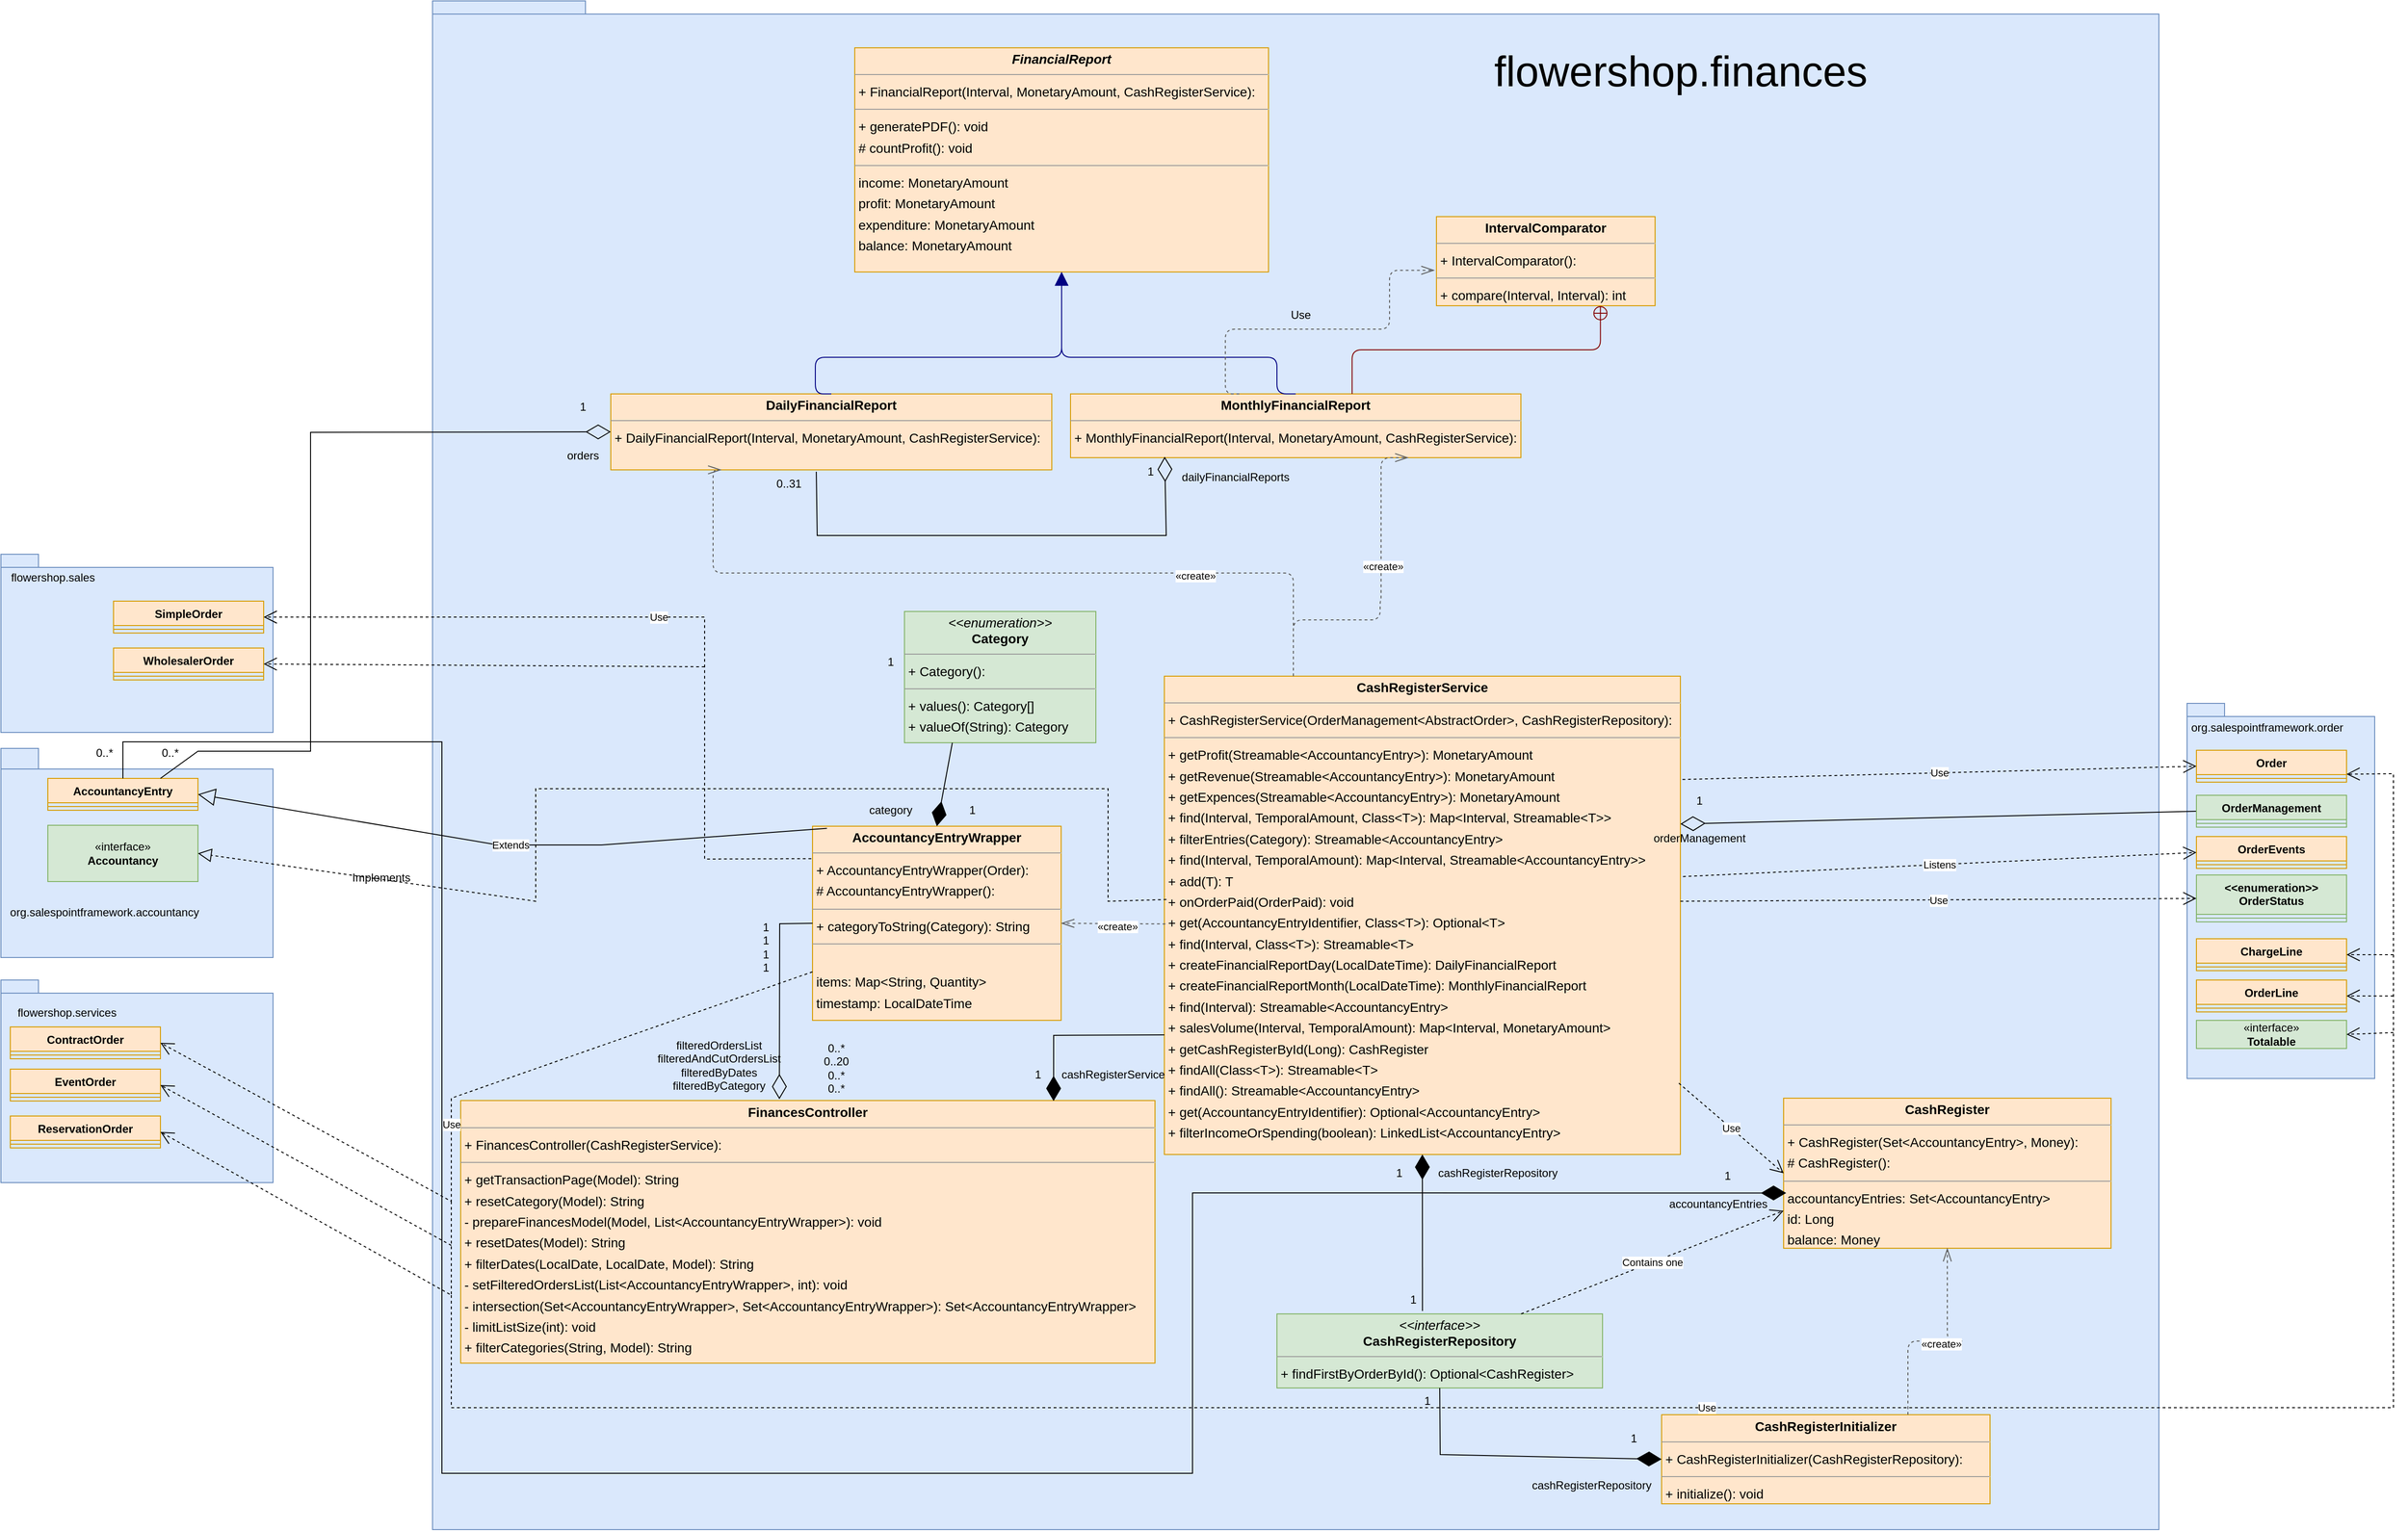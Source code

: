 <mxfile version="24.8.4">
  <diagram id="Z_2VgMhM42UTWrS6uwFz" name="Сторінка-1">
    <mxGraphModel dx="4200" dy="1891" grid="1" gridSize="10" guides="1" tooltips="1" connect="1" arrows="1" fold="1" page="0" pageScale="1" pageWidth="827" pageHeight="1169" background="none" math="0" shadow="0">
      <root>
        <mxCell id="0" />
        <mxCell id="1" parent="0" />
        <mxCell id="DeM_ozMbzpMKVBjR-W4c-128" value="package" style="shape=folder;fontStyle=1;spacingTop=10;tabWidth=40;tabHeight=14;tabPosition=left;html=1;whiteSpace=wrap;fillColor=#dae8fc;strokeColor=#6c8ebf;" vertex="1" parent="1">
          <mxGeometry x="-600" y="-320" width="1840" height="1630" as="geometry" />
        </mxCell>
        <mxCell id="node8" value="&lt;p style=&quot;margin:0px;margin-top:4px;text-align:center;&quot;&gt;&lt;b&gt;AccountancyEntryWrapper&lt;/b&gt;&lt;/p&gt;&lt;hr size=&quot;1&quot;&gt;&lt;p style=&quot;margin:0 0 0 4px;line-height:1.6;&quot;&gt;+ AccountancyEntryWrapper(Order): &lt;br&gt;# AccountancyEntryWrapper(): &lt;/p&gt;&lt;hr size=&quot;1&quot;&gt;&lt;p style=&quot;margin:0 0 0 4px;line-height:1.6;&quot;&gt;+ categoryToString(Category): String&lt;/p&gt;&lt;hr size=&quot;1&quot;&gt;&lt;p style=&quot;margin:0 0 0 4px;line-height:1.6;&quot;&gt;&lt;br&gt; items: Map&amp;lt;String, Quantity&amp;gt;&lt;br&gt; timestamp: LocalDateTime&lt;/p&gt;" style="verticalAlign=top;align=left;overflow=fill;fontSize=14;fontFamily=Helvetica;html=1;rounded=0;shadow=0;comic=0;labelBackgroundColor=none;strokeWidth=1;fillColor=#ffe6cc;strokeColor=#d79b00;" parent="1" vertex="1">
          <mxGeometry x="-195" y="560" width="265" height="207" as="geometry" />
        </mxCell>
        <mxCell id="node1" value="&lt;p style=&quot;margin:0px;margin-top:4px;text-align:center;&quot;&gt;&lt;b&gt;CashRegister&lt;/b&gt;&lt;/p&gt;&lt;hr size=&quot;1&quot;/&gt;&lt;p style=&quot;margin:0 0 0 4px;line-height:1.6;&quot;&gt;+ CashRegister(Set&amp;lt;AccountancyEntry&amp;gt;, Money): &lt;br/&gt;# CashRegister(): &lt;/p&gt;&lt;hr size=&quot;1&quot;/&gt;&lt;p style=&quot;margin:0 0 0 4px;line-height:1.6;&quot;&gt; accountancyEntries: Set&amp;lt;AccountancyEntry&amp;gt;&lt;br/&gt; id: Long&lt;br/&gt; balance: Money&lt;/p&gt;" style="verticalAlign=top;align=left;overflow=fill;fontSize=14;fontFamily=Helvetica;html=1;rounded=0;shadow=0;comic=0;labelBackgroundColor=none;strokeWidth=1;fillColor=#ffe6cc;strokeColor=#d79b00;" parent="1" vertex="1">
          <mxGeometry x="840" y="850" width="349" height="160" as="geometry" />
        </mxCell>
        <mxCell id="node4" value="&lt;p style=&quot;margin:0px;margin-top:4px;text-align:center;&quot;&gt;&lt;b&gt;CashRegisterInitializer&lt;/b&gt;&lt;/p&gt;&lt;hr size=&quot;1&quot;/&gt;&lt;p style=&quot;margin:0 0 0 4px;line-height:1.6;&quot;&gt;+ CashRegisterInitializer(CashRegisterRepository): &lt;/p&gt;&lt;hr size=&quot;1&quot;/&gt;&lt;p style=&quot;margin:0 0 0 4px;line-height:1.6;&quot;&gt;+ initialize(): void&lt;/p&gt;" style="verticalAlign=top;align=left;overflow=fill;fontSize=14;fontFamily=Helvetica;html=1;rounded=0;shadow=0;comic=0;labelBackgroundColor=none;strokeWidth=1;fillColor=#ffe6cc;strokeColor=#d79b00;" parent="1" vertex="1">
          <mxGeometry x="710" y="1187.5" width="350" height="95" as="geometry" />
        </mxCell>
        <mxCell id="node9" value="&lt;p style=&quot;margin:0px;margin-top:4px;text-align:center;&quot;&gt;&lt;i&gt;&amp;lt;&amp;lt;interface&amp;gt;&amp;gt;&lt;/i&gt;&lt;br/&gt;&lt;b&gt;CashRegisterRepository&lt;/b&gt;&lt;/p&gt;&lt;hr size=&quot;1&quot;/&gt;&lt;p style=&quot;margin:0 0 0 4px;line-height:1.6;&quot;&gt;+ findFirstByOrderById(): Optional&amp;lt;CashRegister&amp;gt;&lt;/p&gt;" style="verticalAlign=top;align=left;overflow=fill;fontSize=14;fontFamily=Helvetica;html=1;rounded=0;shadow=0;comic=0;labelBackgroundColor=none;strokeWidth=1;fillColor=#d5e8d4;strokeColor=#82b366;" parent="1" vertex="1">
          <mxGeometry x="300" y="1080" width="347" height="79" as="geometry" />
        </mxCell>
        <mxCell id="node7" value="&lt;p style=&quot;margin:0px;margin-top:4px;text-align:center;&quot;&gt;&lt;b&gt;CashRegisterService&lt;/b&gt;&lt;/p&gt;&lt;hr size=&quot;1&quot;&gt;&lt;p style=&quot;margin:0 0 0 4px;line-height:1.6;&quot;&gt;+ CashRegisterService(OrderManagement&amp;lt;AbstractOrder&amp;gt;, CashRegisterRepository): &lt;/p&gt;&lt;hr size=&quot;1&quot;&gt;&lt;p style=&quot;margin:0 0 0 4px;line-height:1.6;&quot;&gt;+ getProfit(Streamable&amp;lt;AccountancyEntry&amp;gt;): MonetaryAmount&lt;br&gt;+ getRevenue(Streamable&amp;lt;AccountancyEntry&amp;gt;): MonetaryAmount&lt;br&gt;+ getExpences(Streamable&amp;lt;AccountancyEntry&amp;gt;): MonetaryAmount&lt;br&gt;+ find(Interval, TemporalAmount, Class&amp;lt;T&amp;gt;): Map&amp;lt;Interval, Streamable&amp;lt;T&amp;gt;&amp;gt;&lt;br&gt;+ filterEntries(Category): Streamable&amp;lt;AccountancyEntry&amp;gt;&lt;br&gt;+ find(Interval, TemporalAmount): Map&amp;lt;Interval, Streamable&amp;lt;AccountancyEntry&amp;gt;&amp;gt;&lt;br&gt;+ add(T): T&lt;br&gt;+ onOrderPaid(OrderPaid): void&lt;br&gt;+ get(AccountancyEntryIdentifier, Class&amp;lt;T&amp;gt;): Optional&amp;lt;T&amp;gt;&lt;br&gt;+ find(Interval, Class&amp;lt;T&amp;gt;): Streamable&amp;lt;T&amp;gt;&lt;br&gt;+ createFinancialReportDay(LocalDateTime): DailyFinancialReport&lt;br&gt;+ createFinancialReportMonth(LocalDateTime): MonthlyFinancialReport&lt;br&gt;+ find(Interval): Streamable&amp;lt;AccountancyEntry&amp;gt;&lt;br&gt;+ salesVolume(Interval, TemporalAmount): Map&amp;lt;Interval, MonetaryAmount&amp;gt;&lt;br&gt;+ getCashRegisterById(Long): CashRegister&lt;br&gt;+ findAll(Class&amp;lt;T&amp;gt;): Streamable&amp;lt;T&amp;gt;&lt;br&gt;+ findAll(): Streamable&amp;lt;AccountancyEntry&amp;gt;&lt;br&gt;+ get(AccountancyEntryIdentifier): Optional&amp;lt;AccountancyEntry&amp;gt;&lt;br&gt;+ filterIncomeOrSpending(boolean): LinkedList&amp;lt;AccountancyEntry&amp;gt;&lt;/p&gt;&lt;p style=&quot;margin:0 0 0 4px;line-height:1.6;&quot;&gt;&lt;br&gt;&lt;/p&gt;" style="verticalAlign=top;align=left;overflow=fill;fontSize=14;fontFamily=Helvetica;html=1;rounded=0;shadow=0;comic=0;labelBackgroundColor=none;strokeWidth=1;fillColor=#ffe6cc;strokeColor=#d79b00;" parent="1" vertex="1">
          <mxGeometry x="180" y="400" width="550" height="510" as="geometry" />
        </mxCell>
        <mxCell id="node3" value="&lt;p style=&quot;margin:0px;margin-top:4px;text-align:center;&quot;&gt;&lt;i&gt;&amp;lt;&amp;lt;enumeration&amp;gt;&amp;gt;&lt;/i&gt;&lt;br/&gt;&lt;b&gt;Category&lt;/b&gt;&lt;/p&gt;&lt;hr size=&quot;1&quot;/&gt;&lt;p style=&quot;margin:0 0 0 4px;line-height:1.6;&quot;&gt;+ Category(): &lt;/p&gt;&lt;hr size=&quot;1&quot;/&gt;&lt;p style=&quot;margin:0 0 0 4px;line-height:1.6;&quot;&gt;+ values(): Category[]&lt;br/&gt;+ valueOf(String): Category&lt;/p&gt;" style="verticalAlign=top;align=left;overflow=fill;fontSize=14;fontFamily=Helvetica;html=1;rounded=0;shadow=0;comic=0;labelBackgroundColor=none;strokeWidth=1;fillColor=#d5e8d4;strokeColor=#82b366;" parent="1" vertex="1">
          <mxGeometry x="-97" y="331" width="204" height="140" as="geometry" />
        </mxCell>
        <mxCell id="node6" value="&lt;p style=&quot;margin:0px;margin-top:4px;text-align:center;&quot;&gt;&lt;b&gt;DailyFinancialReport&lt;/b&gt;&lt;/p&gt;&lt;hr size=&quot;1&quot;&gt;&lt;p style=&quot;margin:0 0 0 4px;line-height:1.6;&quot;&gt;+ DailyFinancialReport(Interval, MonetaryAmount, CashRegisterService): &lt;/p&gt;&lt;p style=&quot;margin:0 0 0 4px;line-height:1.6;&quot;&gt;&lt;br&gt;&lt;/p&gt;" style="verticalAlign=top;align=left;overflow=fill;fontSize=14;fontFamily=Helvetica;html=1;rounded=0;shadow=0;comic=0;labelBackgroundColor=none;strokeWidth=1;fillColor=#ffe6cc;strokeColor=#d79b00;" parent="1" vertex="1">
          <mxGeometry x="-410" y="99" width="470" height="81" as="geometry" />
        </mxCell>
        <mxCell id="node2" value="&lt;p style=&quot;margin:0px;margin-top:4px;text-align:center;&quot;&gt;&lt;b&gt;FinancesController&lt;/b&gt;&lt;/p&gt;&lt;hr size=&quot;1&quot;/&gt;&lt;p style=&quot;margin:0 0 0 4px;line-height:1.6;&quot;&gt;+ FinancesController(CashRegisterService): &lt;/p&gt;&lt;hr size=&quot;1&quot;/&gt;&lt;p style=&quot;margin:0 0 0 4px;line-height:1.6;&quot;&gt;+ getTransactionPage(Model): String&lt;br/&gt;+ resetCategory(Model): String&lt;br/&gt;- prepareFinancesModel(Model, List&amp;lt;AccountancyEntryWrapper&amp;gt;): void&lt;br/&gt;+ resetDates(Model): String&lt;br/&gt;+ filterDates(LocalDate, LocalDate, Model): String&lt;br/&gt;- setFilteredOrdersList(List&amp;lt;AccountancyEntryWrapper&amp;gt;, int): void&lt;br/&gt;- intersection(Set&amp;lt;AccountancyEntryWrapper&amp;gt;, Set&amp;lt;AccountancyEntryWrapper&amp;gt;): Set&amp;lt;AccountancyEntryWrapper&amp;gt;&lt;br/&gt;- limitListSize(int): void&lt;br/&gt;+ filterCategories(String, Model): String&lt;/p&gt;" style="verticalAlign=top;align=left;overflow=fill;fontSize=14;fontFamily=Helvetica;html=1;rounded=0;shadow=0;comic=0;labelBackgroundColor=none;strokeWidth=1;fillColor=#ffe6cc;strokeColor=#d79b00;" parent="1" vertex="1">
          <mxGeometry x="-570" y="852.5" width="740" height="280" as="geometry" />
        </mxCell>
        <mxCell id="node5" value="&lt;p style=&quot;margin:0px;margin-top:4px;text-align:center;&quot;&gt;&lt;b&gt;&lt;i&gt;FinancialReport&lt;/i&gt;&lt;/b&gt;&lt;/p&gt;&lt;hr size=&quot;1&quot;&gt;&lt;p style=&quot;margin:0 0 0 4px;line-height:1.6;&quot;&gt;+ FinancialReport(Interval, MonetaryAmount, CashRegisterService): &lt;/p&gt;&lt;hr size=&quot;1&quot;&gt;&lt;p style=&quot;margin:0 0 0 4px;line-height:1.6;&quot;&gt;+ generatePDF(): void&lt;br&gt;# countProfit(): void&lt;/p&gt;&lt;hr size=&quot;1&quot;&gt;&lt;p style=&quot;margin:0 0 0 4px;line-height:1.6;&quot;&gt; income: MonetaryAmount&lt;br&gt; profit: MonetaryAmount&lt;br&gt; expenditure: MonetaryAmount&lt;br&gt; balance: MonetaryAmount&lt;/p&gt;" style="verticalAlign=top;align=left;overflow=fill;fontSize=14;fontFamily=Helvetica;html=1;rounded=0;shadow=0;comic=0;labelBackgroundColor=none;strokeWidth=1;fillColor=#ffe6cc;strokeColor=#d79b00;" parent="1" vertex="1">
          <mxGeometry x="-150" y="-270" width="441" height="239" as="geometry" />
        </mxCell>
        <mxCell id="node10" value="&lt;p style=&quot;margin:0px;margin-top:4px;text-align:center;&quot;&gt;&lt;b&gt;IntervalComparator&lt;/b&gt;&lt;/p&gt;&lt;hr size=&quot;1&quot;/&gt;&lt;p style=&quot;margin:0 0 0 4px;line-height:1.6;&quot;&gt;+ IntervalComparator(): &lt;/p&gt;&lt;hr size=&quot;1&quot;/&gt;&lt;p style=&quot;margin:0 0 0 4px;line-height:1.6;&quot;&gt;+ compare(Interval, Interval): int&lt;/p&gt;" style="verticalAlign=top;align=left;overflow=fill;fontSize=14;fontFamily=Helvetica;html=1;rounded=0;shadow=0;comic=0;labelBackgroundColor=none;strokeWidth=1;fillColor=#ffe6cc;strokeColor=#d79b00;" parent="1" vertex="1">
          <mxGeometry x="470" y="-90" width="233" height="95" as="geometry" />
        </mxCell>
        <mxCell id="node0" value="&lt;p style=&quot;margin:0px;margin-top:4px;text-align:center;&quot;&gt;&lt;b&gt;MonthlyFinancialReport&lt;/b&gt;&lt;/p&gt;&lt;hr size=&quot;1&quot;/&gt;&lt;p style=&quot;margin:0 0 0 4px;line-height:1.6;&quot;&gt;+ MonthlyFinancialReport(Interval, MonetaryAmount, CashRegisterService): &lt;/p&gt;" style="verticalAlign=top;align=left;overflow=fill;fontSize=14;fontFamily=Helvetica;html=1;rounded=0;shadow=0;comic=0;labelBackgroundColor=none;strokeWidth=1;fillColor=#ffe6cc;strokeColor=#d79b00;" parent="1" vertex="1">
          <mxGeometry x="80" y="99" width="480" height="68" as="geometry" />
        </mxCell>
        <mxCell id="edge8" value="" style="html=1;rounded=1;edgeStyle=orthogonalEdgeStyle;dashed=1;startArrow=none;endArrow=openThin;endSize=12;strokeColor=#595959;exitX=0.750;exitY=0.000;exitDx=0;exitDy=0;entryX=0.500;entryY=1.000;entryDx=0;entryDy=0;" parent="1" source="node4" target="node1" edge="1">
          <mxGeometry width="50" height="50" relative="1" as="geometry">
            <Array as="points">
              <mxPoint x="1035" y="1109" />
              <mxPoint x="1042" y="1109" />
            </Array>
          </mxGeometry>
        </mxCell>
        <mxCell id="label50" value="«create»" style="edgeLabel;resizable=0;html=1;align=left;verticalAlign=top;strokeColor=default;" parent="edge8" vertex="1" connectable="0">
          <mxGeometry x="985" y="1099" as="geometry" />
        </mxCell>
        <mxCell id="edge13" value="" style="html=1;rounded=1;edgeStyle=orthogonalEdgeStyle;dashed=1;startArrow=none;endArrow=openThin;endSize=12;strokeColor=#595959;exitX=0.002;exitY=0.518;exitDx=0;exitDy=0;entryX=1;entryY=0.5;entryDx=0;entryDy=0;exitPerimeter=0;" parent="1" source="node7" target="node8" edge="1">
          <mxGeometry width="50" height="50" relative="1" as="geometry">
            <Array as="points">
              <mxPoint x="178" y="664" />
              <mxPoint x="120" y="664" />
            </Array>
          </mxGeometry>
        </mxCell>
        <mxCell id="edge3" value="" style="html=1;rounded=1;edgeStyle=orthogonalEdgeStyle;dashed=1;startArrow=none;endArrow=openThin;endSize=12;strokeColor=#595959;exitX=0.250;exitY=0.000;exitDx=0;exitDy=0;entryX=0.250;entryY=1.001;entryDx=0;entryDy=0;" parent="1" source="node7" target="node6" edge="1">
          <mxGeometry width="50" height="50" relative="1" as="geometry">
            <Array as="points">
              <mxPoint x="317" y="290" />
              <mxPoint x="-301" y="290" />
            </Array>
          </mxGeometry>
        </mxCell>
        <mxCell id="label20" value="«create»" style="edgeLabel;resizable=0;html=1;align=left;verticalAlign=top;strokeColor=default;" parent="edge3" vertex="1" connectable="0">
          <mxGeometry x="107" y="654" as="geometry" />
        </mxCell>
        <mxCell id="edge7" value="" style="html=1;rounded=1;edgeStyle=orthogonalEdgeStyle;dashed=1;startArrow=none;endArrow=openThin;endSize=12;strokeColor=#595959;exitX=0.250;exitY=0.000;exitDx=0;exitDy=0;entryX=0.75;entryY=1;entryDx=0;entryDy=0;" parent="1" source="node7" target="node0" edge="1">
          <mxGeometry width="50" height="50" relative="1" as="geometry">
            <Array as="points">
              <mxPoint x="317" y="340" />
              <mxPoint x="410" y="340" />
              <mxPoint x="410" y="320" />
              <mxPoint x="411" y="320" />
            </Array>
          </mxGeometry>
        </mxCell>
        <mxCell id="label44" value="«create»" style="edgeLabel;resizable=0;html=1;align=left;verticalAlign=top;strokeColor=default;" parent="edge7" vertex="1" connectable="0">
          <mxGeometry x="390" y="270" as="geometry" />
        </mxCell>
        <mxCell id="edge1" value="" style="html=1;rounded=1;edgeStyle=orthogonalEdgeStyle;dashed=0;startArrow=none;endArrow=block;endSize=12;strokeColor=#000082;exitX=0.500;exitY=0.000;exitDx=0;exitDy=0;entryX=0.500;entryY=1.000;entryDx=0;entryDy=0;" parent="1" source="node6" target="node5" edge="1">
          <mxGeometry width="50" height="50" relative="1" as="geometry">
            <Array as="points">
              <mxPoint x="-192" y="60" />
              <mxPoint x="71" y="60" />
            </Array>
          </mxGeometry>
        </mxCell>
        <mxCell id="edge2" value="" style="html=1;rounded=1;edgeStyle=orthogonalEdgeStyle;dashed=0;startArrow=circlePlus;startFill=0;endArrow=none;strokeColor=#820000;exitX=0.750;exitY=1.000;exitDx=0;exitDy=0;entryX=0.625;entryY=0.001;entryDx=0;entryDy=0;" parent="1" source="node10" target="node0" edge="1">
          <mxGeometry width="50" height="50" relative="1" as="geometry">
            <Array as="points" />
          </mxGeometry>
        </mxCell>
        <mxCell id="edge0" value="" style="html=1;rounded=1;edgeStyle=orthogonalEdgeStyle;dashed=0;startArrow=none;endArrow=block;endSize=12;strokeColor=#000082;exitX=0.5;exitY=0;exitDx=0;exitDy=0;entryX=0.500;entryY=1.000;entryDx=0;entryDy=0;" parent="1" source="node0" target="node5" edge="1">
          <mxGeometry width="50" height="50" relative="1" as="geometry">
            <Array as="points">
              <mxPoint x="300" y="60" />
              <mxPoint x="71" y="60" />
            </Array>
          </mxGeometry>
        </mxCell>
        <mxCell id="edge5" value="" style="html=1;rounded=1;edgeStyle=orthogonalEdgeStyle;dashed=1;startArrow=none;endArrow=openThin;endSize=12;strokeColor=#595959;exitX=0.375;exitY=0.001;exitDx=0;exitDy=0;entryX=-0.009;entryY=0.602;entryDx=0;entryDy=0;entryPerimeter=0;" parent="1" source="node0" target="node10" edge="1">
          <mxGeometry width="50" height="50" relative="1" as="geometry">
            <Array as="points">
              <mxPoint x="245" y="30" />
              <mxPoint x="420" y="30" />
              <mxPoint x="420" y="-33" />
            </Array>
          </mxGeometry>
        </mxCell>
        <mxCell id="label32" value="«create»" style="edgeLabel;resizable=0;html=1;align=left;verticalAlign=top;strokeColor=default;" parent="edge5" vertex="1" connectable="0">
          <mxGeometry x="190" y="280" as="geometry" />
        </mxCell>
        <mxCell id="DeM_ozMbzpMKVBjR-W4c-1" value="" style="endArrow=diamondThin;endFill=0;endSize=24;html=1;rounded=0;entryX=0.223;entryY=0.985;entryDx=0;entryDy=0;entryPerimeter=0;exitX=0.466;exitY=1.025;exitDx=0;exitDy=0;exitPerimeter=0;" edge="1" parent="1" source="node6">
          <mxGeometry width="160" relative="1" as="geometry">
            <mxPoint x="-190" y="209.0" as="sourcePoint" />
            <mxPoint x="180.343" y="165.98" as="targetPoint" />
            <Array as="points">
              <mxPoint x="-190" y="250" />
              <mxPoint x="182" y="250" />
            </Array>
          </mxGeometry>
        </mxCell>
        <mxCell id="DeM_ozMbzpMKVBjR-W4c-2" value="1" style="text;html=1;align=center;verticalAlign=middle;resizable=0;points=[];autosize=1;strokeColor=none;fillColor=none;" vertex="1" parent="1">
          <mxGeometry x="150" y="167" width="30" height="30" as="geometry" />
        </mxCell>
        <mxCell id="DeM_ozMbzpMKVBjR-W4c-3" value="0..31" style="text;html=1;align=center;verticalAlign=middle;whiteSpace=wrap;rounded=0;" vertex="1" parent="1">
          <mxGeometry x="-250" y="180" width="60" height="30" as="geometry" />
        </mxCell>
        <mxCell id="DeM_ozMbzpMKVBjR-W4c-4" value="dailyFinancialReports&lt;div&gt;&lt;br&gt;&lt;/div&gt;" style="text;html=1;align=center;verticalAlign=middle;whiteSpace=wrap;rounded=0;" vertex="1" parent="1">
          <mxGeometry x="200" y="150" width="112" height="90" as="geometry" />
        </mxCell>
        <mxCell id="DeM_ozMbzpMKVBjR-W4c-6" value="" style="endArrow=diamondThin;endFill=1;endSize=24;html=1;rounded=0;exitX=0.25;exitY=1;exitDx=0;exitDy=0;entryX=0.5;entryY=0;entryDx=0;entryDy=0;" edge="1" parent="1" source="node3" target="node8">
          <mxGeometry width="160" relative="1" as="geometry">
            <mxPoint x="50" y="590" as="sourcePoint" />
            <mxPoint x="210" y="590" as="targetPoint" />
            <Array as="points" />
          </mxGeometry>
        </mxCell>
        <mxCell id="DeM_ozMbzpMKVBjR-W4c-7" value="category" style="text;html=1;align=center;verticalAlign=middle;resizable=0;points=[];autosize=1;strokeColor=none;fillColor=none;" vertex="1" parent="1">
          <mxGeometry x="-147" y="528" width="70" height="30" as="geometry" />
        </mxCell>
        <mxCell id="DeM_ozMbzpMKVBjR-W4c-8" value="1" style="text;html=1;align=center;verticalAlign=middle;resizable=0;points=[];autosize=1;strokeColor=none;fillColor=none;" vertex="1" parent="1">
          <mxGeometry x="-40" y="528" width="30" height="30" as="geometry" />
        </mxCell>
        <mxCell id="DeM_ozMbzpMKVBjR-W4c-9" value="1" style="text;html=1;align=center;verticalAlign=middle;resizable=0;points=[];autosize=1;strokeColor=none;fillColor=none;" vertex="1" parent="1">
          <mxGeometry x="-127" y="370" width="30" height="30" as="geometry" />
        </mxCell>
        <mxCell id="DeM_ozMbzpMKVBjR-W4c-10" value="" style="endArrow=diamondThin;endFill=0;endSize=24;html=1;rounded=0;entryX=0.459;entryY=-0.005;entryDx=0;entryDy=0;entryPerimeter=0;exitX=0;exitY=0.5;exitDx=0;exitDy=0;" edge="1" parent="1" source="node8" target="node2">
          <mxGeometry width="160" relative="1" as="geometry">
            <mxPoint x="-180" y="1130" as="sourcePoint" />
            <mxPoint x="-20" y="1130" as="targetPoint" />
            <Array as="points">
              <mxPoint x="-230" y="664" />
            </Array>
          </mxGeometry>
        </mxCell>
        <mxCell id="DeM_ozMbzpMKVBjR-W4c-11" value="&lt;div style=&quot;background-color: rgb(30, 31, 34);&quot;&gt;&lt;pre style=&quot;&quot;&gt;&lt;br&gt;&lt;/pre&gt;&lt;/div&gt;" style="text;html=1;align=center;verticalAlign=middle;resizable=0;points=[];autosize=1;strokeColor=none;fillColor=none;" vertex="1" parent="1">
          <mxGeometry x="-420" y="1168" width="20" height="50" as="geometry" />
        </mxCell>
        <mxCell id="DeM_ozMbzpMKVBjR-W4c-12" value="filteredOrdersList&lt;div&gt;filteredAndCutOrdersList&lt;br&gt;filteredByDates&lt;/div&gt;&lt;div&gt;filteredByCategory&lt;/div&gt;" style="text;html=1;align=center;verticalAlign=middle;resizable=0;points=[];autosize=1;strokeColor=none;fillColor=none;" vertex="1" parent="1">
          <mxGeometry x="-370" y="780" width="150" height="70" as="geometry" />
        </mxCell>
        <mxCell id="DeM_ozMbzpMKVBjR-W4c-13" value="1&lt;div&gt;1&lt;/div&gt;&lt;div&gt;1&lt;/div&gt;&lt;div&gt;1&lt;/div&gt;" style="text;html=1;align=center;verticalAlign=middle;resizable=0;points=[];autosize=1;strokeColor=none;fillColor=none;" vertex="1" parent="1">
          <mxGeometry x="-260" y="654" width="30" height="70" as="geometry" />
        </mxCell>
        <mxCell id="DeM_ozMbzpMKVBjR-W4c-14" value="0..*&lt;div&gt;0..20&lt;/div&gt;&lt;div&gt;0..*&lt;/div&gt;&lt;div&gt;0..*&lt;/div&gt;" style="text;html=1;align=center;verticalAlign=middle;resizable=0;points=[];autosize=1;strokeColor=none;fillColor=none;" vertex="1" parent="1">
          <mxGeometry x="-195" y="782.5" width="50" height="70" as="geometry" />
        </mxCell>
        <mxCell id="DeM_ozMbzpMKVBjR-W4c-17" value="" style="endArrow=diamondThin;endFill=1;endSize=24;html=1;rounded=0;entryX=0.854;entryY=0.002;entryDx=0;entryDy=0;entryPerimeter=0;exitX=0;exitY=0.75;exitDx=0;exitDy=0;" edge="1" parent="1" source="node7" target="node2">
          <mxGeometry width="160" relative="1" as="geometry">
            <mxPoint x="160" y="1040" as="sourcePoint" />
            <mxPoint x="320" y="1040" as="targetPoint" />
            <Array as="points">
              <mxPoint x="62" y="783" />
            </Array>
          </mxGeometry>
        </mxCell>
        <mxCell id="DeM_ozMbzpMKVBjR-W4c-18" value="cashRegisterService" style="text;html=1;align=center;verticalAlign=middle;resizable=0;points=[];autosize=1;strokeColor=none;fillColor=none;" vertex="1" parent="1">
          <mxGeometry x="60" y="810" width="130" height="30" as="geometry" />
        </mxCell>
        <mxCell id="DeM_ozMbzpMKVBjR-W4c-19" value="1" style="text;html=1;align=center;verticalAlign=middle;resizable=0;points=[];autosize=1;strokeColor=none;fillColor=none;" vertex="1" parent="1">
          <mxGeometry x="30" y="810" width="30" height="30" as="geometry" />
        </mxCell>
        <mxCell id="DeM_ozMbzpMKVBjR-W4c-21" value="" style="endArrow=diamondThin;endFill=1;endSize=24;html=1;rounded=0;entryX=0.5;entryY=1;entryDx=0;entryDy=0;exitX=0.447;exitY=-0.039;exitDx=0;exitDy=0;exitPerimeter=0;" edge="1" parent="1" source="node9" target="node7">
          <mxGeometry width="160" relative="1" as="geometry">
            <mxPoint x="520" y="1050" as="sourcePoint" />
            <mxPoint x="680" y="1050" as="targetPoint" />
          </mxGeometry>
        </mxCell>
        <mxCell id="DeM_ozMbzpMKVBjR-W4c-22" value="cashRegisterRepository" style="text;html=1;align=center;verticalAlign=middle;resizable=0;points=[];autosize=1;strokeColor=none;fillColor=none;" vertex="1" parent="1">
          <mxGeometry x="460" y="915" width="150" height="30" as="geometry" />
        </mxCell>
        <mxCell id="DeM_ozMbzpMKVBjR-W4c-23" value="1" style="text;html=1;align=center;verticalAlign=middle;resizable=0;points=[];autosize=1;strokeColor=none;fillColor=none;" vertex="1" parent="1">
          <mxGeometry x="415" y="915" width="30" height="30" as="geometry" />
        </mxCell>
        <mxCell id="DeM_ozMbzpMKVBjR-W4c-24" value="1" style="text;html=1;align=center;verticalAlign=middle;resizable=0;points=[];autosize=1;strokeColor=none;fillColor=none;" vertex="1" parent="1">
          <mxGeometry x="430" y="1050" width="30" height="30" as="geometry" />
        </mxCell>
        <mxCell id="DeM_ozMbzpMKVBjR-W4c-25" value="" style="endArrow=diamondThin;endFill=1;endSize=24;html=1;rounded=0;entryX=0;entryY=0.5;entryDx=0;entryDy=0;exitX=0.5;exitY=1;exitDx=0;exitDy=0;" edge="1" parent="1" source="node9" target="node4">
          <mxGeometry width="160" relative="1" as="geometry">
            <mxPoint x="720" y="1110" as="sourcePoint" />
            <mxPoint x="880" y="1110" as="targetPoint" />
            <Array as="points">
              <mxPoint x="474" y="1230" />
            </Array>
          </mxGeometry>
        </mxCell>
        <mxCell id="DeM_ozMbzpMKVBjR-W4c-26" value="cashRegisterRepository" style="text;html=1;align=center;verticalAlign=middle;resizable=0;points=[];autosize=1;strokeColor=none;fillColor=none;" vertex="1" parent="1">
          <mxGeometry x="560" y="1248" width="150" height="30" as="geometry" />
        </mxCell>
        <mxCell id="DeM_ozMbzpMKVBjR-W4c-27" value="1" style="text;html=1;align=center;verticalAlign=middle;resizable=0;points=[];autosize=1;strokeColor=none;fillColor=none;" vertex="1" parent="1">
          <mxGeometry x="665" y="1198" width="30" height="30" as="geometry" />
        </mxCell>
        <mxCell id="DeM_ozMbzpMKVBjR-W4c-28" value="1" style="text;html=1;align=center;verticalAlign=middle;resizable=0;points=[];autosize=1;strokeColor=none;fillColor=none;" vertex="1" parent="1">
          <mxGeometry x="445" y="1158" width="30" height="30" as="geometry" />
        </mxCell>
        <mxCell id="DeM_ozMbzpMKVBjR-W4c-29" value="Contains one" style="endArrow=open;endSize=12;dashed=1;html=1;rounded=0;exitX=0.75;exitY=0;exitDx=0;exitDy=0;entryX=0;entryY=0.75;entryDx=0;entryDy=0;" edge="1" parent="1" source="node9" target="node1">
          <mxGeometry width="160" relative="1" as="geometry">
            <mxPoint x="720" y="1020" as="sourcePoint" />
            <mxPoint x="880" y="1020" as="targetPoint" />
          </mxGeometry>
        </mxCell>
        <mxCell id="DeM_ozMbzpMKVBjR-W4c-30" value="Use" style="endArrow=open;endSize=12;dashed=1;html=1;rounded=0;exitX=0.997;exitY=0.851;exitDx=0;exitDy=0;exitPerimeter=0;entryX=0;entryY=0.5;entryDx=0;entryDy=0;" edge="1" parent="1" source="node7" target="node1">
          <mxGeometry width="160" relative="1" as="geometry">
            <mxPoint x="700" y="830" as="sourcePoint" />
            <mxPoint x="860" y="830" as="targetPoint" />
          </mxGeometry>
        </mxCell>
        <mxCell id="DeM_ozMbzpMKVBjR-W4c-31" value="Use" style="text;html=1;align=center;verticalAlign=middle;resizable=0;points=[];autosize=1;strokeColor=none;fillColor=none;" vertex="1" parent="1">
          <mxGeometry x="305" width="40" height="30" as="geometry" />
        </mxCell>
        <mxCell id="DeM_ozMbzpMKVBjR-W4c-35" value="" style="shape=folder;fontStyle=1;spacingTop=10;tabWidth=40;tabHeight=22;tabPosition=left;html=1;whiteSpace=wrap;fillColor=#dae8fc;strokeColor=#6c8ebf;" vertex="1" parent="1">
          <mxGeometry x="-1060" y="477" width="290" height="223" as="geometry" />
        </mxCell>
        <mxCell id="DeM_ozMbzpMKVBjR-W4c-36" value="org.salespointframework.accountancy" style="text;html=1;align=center;verticalAlign=middle;resizable=1;points=[];autosize=1;strokeColor=none;fillColor=none;movable=1;rotatable=1;deletable=1;editable=1;locked=0;connectable=1;" vertex="1" parent="1">
          <mxGeometry x="-1060" y="637" width="220" height="30" as="geometry" />
        </mxCell>
        <mxCell id="DeM_ozMbzpMKVBjR-W4c-37" value="AccountancyEntry" style="swimlane;fontStyle=1;align=center;verticalAlign=top;childLayout=stackLayout;horizontal=1;startSize=26;horizontalStack=0;resizeParent=1;resizeParentMax=0;resizeLast=0;collapsible=1;marginBottom=0;whiteSpace=wrap;html=1;fillColor=#ffe6cc;strokeColor=#d79b00;" vertex="1" parent="1">
          <mxGeometry x="-1010" y="509" width="160" height="34" as="geometry" />
        </mxCell>
        <mxCell id="DeM_ozMbzpMKVBjR-W4c-39" value="" style="line;strokeWidth=1;fillColor=none;align=left;verticalAlign=middle;spacingTop=-1;spacingLeft=3;spacingRight=3;rotatable=0;labelPosition=right;points=[];portConstraint=eastwest;strokeColor=inherit;" vertex="1" parent="DeM_ozMbzpMKVBjR-W4c-37">
          <mxGeometry y="26" width="160" height="8" as="geometry" />
        </mxCell>
        <mxCell id="DeM_ozMbzpMKVBjR-W4c-42" value="Extends" style="endArrow=block;endSize=16;endFill=0;html=1;rounded=0;entryX=1;entryY=0.5;entryDx=0;entryDy=0;exitX=0.058;exitY=0.011;exitDx=0;exitDy=0;exitPerimeter=0;" edge="1" parent="1" source="node8" target="DeM_ozMbzpMKVBjR-W4c-37">
          <mxGeometry width="160" relative="1" as="geometry">
            <mxPoint x="-820" y="880" as="sourcePoint" />
            <mxPoint x="-660" y="880" as="targetPoint" />
            <Array as="points">
              <mxPoint x="-420" y="580" />
              <mxPoint x="-530" y="580" />
            </Array>
          </mxGeometry>
        </mxCell>
        <mxCell id="DeM_ozMbzpMKVBjR-W4c-43" value="«interface»&lt;br&gt;&lt;b&gt;Accountancy&lt;/b&gt;" style="html=1;whiteSpace=wrap;fillColor=#d5e8d4;strokeColor=#82b366;" vertex="1" parent="1">
          <mxGeometry x="-1010" y="559" width="160" height="60" as="geometry" />
        </mxCell>
        <mxCell id="DeM_ozMbzpMKVBjR-W4c-44" value="" style="endArrow=block;dashed=1;endFill=0;endSize=12;html=1;rounded=0;entryX=1;entryY=0.5;entryDx=0;entryDy=0;exitX=0.004;exitY=0.467;exitDx=0;exitDy=0;exitPerimeter=0;" edge="1" parent="1" source="node7" target="DeM_ozMbzpMKVBjR-W4c-43">
          <mxGeometry width="160" relative="1" as="geometry">
            <mxPoint x="170" y="640" as="sourcePoint" />
            <mxPoint x="-460" y="650" as="targetPoint" />
            <Array as="points">
              <mxPoint x="120" y="640" />
              <mxPoint x="120" y="520" />
              <mxPoint x="-490" y="520" />
              <mxPoint x="-490" y="640" />
            </Array>
          </mxGeometry>
        </mxCell>
        <mxCell id="DeM_ozMbzpMKVBjR-W4c-45" value="" style="shape=folder;fontStyle=1;spacingTop=10;tabWidth=40;tabHeight=14;tabPosition=left;html=1;whiteSpace=wrap;fillColor=#dae8fc;strokeColor=#6c8ebf;" vertex="1" parent="1">
          <mxGeometry x="1270" y="429" width="200" height="400" as="geometry" />
        </mxCell>
        <mxCell id="DeM_ozMbzpMKVBjR-W4c-46" value="org.salespointframework.order" style="text;html=1;align=center;verticalAlign=middle;resizable=0;points=[];autosize=1;strokeColor=none;fillColor=none;" vertex="1" parent="1">
          <mxGeometry x="1260" y="440" width="190" height="30" as="geometry" />
        </mxCell>
        <mxCell id="DeM_ozMbzpMKVBjR-W4c-47" value="Order" style="swimlane;fontStyle=1;align=center;verticalAlign=top;childLayout=stackLayout;horizontal=1;startSize=26;horizontalStack=0;resizeParent=1;resizeParentMax=0;resizeLast=0;collapsible=1;marginBottom=0;whiteSpace=wrap;html=1;fillColor=#ffe6cc;strokeColor=#d79b00;" vertex="1" parent="1">
          <mxGeometry x="1280" y="479" width="160" height="34" as="geometry" />
        </mxCell>
        <mxCell id="DeM_ozMbzpMKVBjR-W4c-49" value="" style="line;strokeWidth=1;fillColor=#ffe6cc;align=left;verticalAlign=middle;spacingTop=-1;spacingLeft=3;spacingRight=3;rotatable=0;labelPosition=right;points=[];portConstraint=eastwest;strokeColor=#d79b00;" vertex="1" parent="DeM_ozMbzpMKVBjR-W4c-47">
          <mxGeometry y="26" width="160" height="8" as="geometry" />
        </mxCell>
        <mxCell id="DeM_ozMbzpMKVBjR-W4c-51" value="Use" style="endArrow=open;endSize=12;dashed=1;html=1;rounded=0;exitX=1.004;exitY=0.216;exitDx=0;exitDy=0;exitPerimeter=0;entryX=0;entryY=0.5;entryDx=0;entryDy=0;" edge="1" parent="1" source="node7" target="DeM_ozMbzpMKVBjR-W4c-47">
          <mxGeometry width="160" relative="1" as="geometry">
            <mxPoint x="700" y="560" as="sourcePoint" />
            <mxPoint x="860" y="560" as="targetPoint" />
          </mxGeometry>
        </mxCell>
        <mxCell id="DeM_ozMbzpMKVBjR-W4c-52" value="" style="endArrow=diamondThin;endFill=0;endSize=24;html=1;rounded=0;entryX=1;entryY=0.309;entryDx=0;entryDy=0;entryPerimeter=0;exitX=0;exitY=0.5;exitDx=0;exitDy=0;" edge="1" parent="1" source="DeM_ozMbzpMKVBjR-W4c-53" target="node7">
          <mxGeometry width="160" relative="1" as="geometry">
            <mxPoint x="670" y="630" as="sourcePoint" />
            <mxPoint x="830" y="630" as="targetPoint" />
          </mxGeometry>
        </mxCell>
        <mxCell id="DeM_ozMbzpMKVBjR-W4c-53" value="OrderManagement" style="swimlane;fontStyle=1;align=center;verticalAlign=top;childLayout=stackLayout;horizontal=1;startSize=26;horizontalStack=0;resizeParent=1;resizeParentMax=0;resizeLast=0;collapsible=1;marginBottom=0;whiteSpace=wrap;html=1;fillColor=#d5e8d4;strokeColor=#82b366;" vertex="1" parent="1">
          <mxGeometry x="1280" y="527" width="160" height="34" as="geometry" />
        </mxCell>
        <mxCell id="DeM_ozMbzpMKVBjR-W4c-55" value="" style="line;strokeWidth=1;fillColor=none;align=left;verticalAlign=middle;spacingTop=-1;spacingLeft=3;spacingRight=3;rotatable=0;labelPosition=right;points=[];portConstraint=eastwest;strokeColor=inherit;" vertex="1" parent="DeM_ozMbzpMKVBjR-W4c-53">
          <mxGeometry y="26" width="160" height="8" as="geometry" />
        </mxCell>
        <mxCell id="DeM_ozMbzpMKVBjR-W4c-57" value="orderManagement" style="text;html=1;align=center;verticalAlign=middle;resizable=0;points=[];autosize=1;strokeColor=none;fillColor=none;" vertex="1" parent="1">
          <mxGeometry x="690" y="558" width="120" height="30" as="geometry" />
        </mxCell>
        <mxCell id="DeM_ozMbzpMKVBjR-W4c-58" value="1" style="text;html=1;align=center;verticalAlign=middle;resizable=0;points=[];autosize=1;strokeColor=none;fillColor=none;" vertex="1" parent="1">
          <mxGeometry x="735" y="518" width="30" height="30" as="geometry" />
        </mxCell>
        <mxCell id="DeM_ozMbzpMKVBjR-W4c-63" value="OrderEvents" style="swimlane;fontStyle=1;align=center;verticalAlign=top;childLayout=stackLayout;horizontal=1;startSize=26;horizontalStack=0;resizeParent=1;resizeParentMax=0;resizeLast=0;collapsible=1;marginBottom=0;whiteSpace=wrap;html=1;fillColor=#ffe6cc;strokeColor=#d79b00;" vertex="1" parent="1">
          <mxGeometry x="1280" y="571" width="160" height="34" as="geometry" />
        </mxCell>
        <mxCell id="DeM_ozMbzpMKVBjR-W4c-65" value="" style="line;strokeWidth=1;fillColor=none;align=left;verticalAlign=middle;spacingTop=-1;spacingLeft=3;spacingRight=3;rotatable=0;labelPosition=right;points=[];portConstraint=eastwest;strokeColor=inherit;" vertex="1" parent="DeM_ozMbzpMKVBjR-W4c-63">
          <mxGeometry y="26" width="160" height="8" as="geometry" />
        </mxCell>
        <mxCell id="DeM_ozMbzpMKVBjR-W4c-67" value="Listens" style="endArrow=open;endSize=12;dashed=1;html=1;rounded=0;entryX=0;entryY=0.5;entryDx=0;entryDy=0;exitX=1.005;exitY=0.419;exitDx=0;exitDy=0;exitPerimeter=0;" edge="1" parent="1" source="node7" target="DeM_ozMbzpMKVBjR-W4c-63">
          <mxGeometry width="160" relative="1" as="geometry">
            <mxPoint x="680" y="640" as="sourcePoint" />
            <mxPoint x="840" y="640" as="targetPoint" />
          </mxGeometry>
        </mxCell>
        <mxCell id="DeM_ozMbzpMKVBjR-W4c-68" value="&lt;div&gt;&amp;lt;&amp;lt;enumeration&amp;gt;&amp;gt;&lt;/div&gt;OrderStatus" style="swimlane;fontStyle=1;align=center;verticalAlign=top;childLayout=stackLayout;horizontal=1;startSize=42;horizontalStack=0;resizeParent=1;resizeParentMax=0;resizeLast=0;collapsible=1;marginBottom=0;whiteSpace=wrap;html=1;fillColor=#d5e8d4;strokeColor=#82b366;" vertex="1" parent="1">
          <mxGeometry x="1280" y="612" width="160" height="50" as="geometry" />
        </mxCell>
        <mxCell id="DeM_ozMbzpMKVBjR-W4c-70" value="" style="line;strokeWidth=1;fillColor=none;align=left;verticalAlign=middle;spacingTop=-1;spacingLeft=3;spacingRight=3;rotatable=0;labelPosition=right;points=[];portConstraint=eastwest;strokeColor=inherit;" vertex="1" parent="DeM_ozMbzpMKVBjR-W4c-68">
          <mxGeometry y="42" width="160" height="8" as="geometry" />
        </mxCell>
        <mxCell id="DeM_ozMbzpMKVBjR-W4c-72" value="Use" style="endArrow=open;endSize=12;dashed=1;html=1;rounded=0;entryX=0;entryY=0.5;entryDx=0;entryDy=0;" edge="1" parent="1" target="DeM_ozMbzpMKVBjR-W4c-68">
          <mxGeometry width="160" relative="1" as="geometry">
            <mxPoint x="730" y="640" as="sourcePoint" />
            <mxPoint x="840" y="640" as="targetPoint" />
          </mxGeometry>
        </mxCell>
        <mxCell id="DeM_ozMbzpMKVBjR-W4c-74" value="" style="endArrow=diamondThin;endFill=1;endSize=24;html=1;rounded=0;entryX=0.008;entryY=0.632;entryDx=0;entryDy=0;entryPerimeter=0;exitX=0.5;exitY=0;exitDx=0;exitDy=0;" edge="1" parent="1" source="DeM_ozMbzpMKVBjR-W4c-37" target="node1">
          <mxGeometry width="160" relative="1" as="geometry">
            <mxPoint x="40" y="890" as="sourcePoint" />
            <mxPoint x="200" y="890" as="targetPoint" />
            <Array as="points">
              <mxPoint x="-930" y="470" />
              <mxPoint x="-590" y="470" />
              <mxPoint x="-590" y="1250" />
              <mxPoint x="210" y="1250" />
              <mxPoint x="210" y="951" />
            </Array>
          </mxGeometry>
        </mxCell>
        <mxCell id="DeM_ozMbzpMKVBjR-W4c-75" value="accountancyEntries" style="text;html=1;align=center;verticalAlign=middle;resizable=0;points=[];autosize=1;strokeColor=none;fillColor=none;" vertex="1" parent="1">
          <mxGeometry x="705" y="948" width="130" height="30" as="geometry" />
        </mxCell>
        <mxCell id="DeM_ozMbzpMKVBjR-W4c-76" value="1" style="text;html=1;align=center;verticalAlign=middle;resizable=0;points=[];autosize=1;strokeColor=none;fillColor=none;" vertex="1" parent="1">
          <mxGeometry x="765" y="918" width="30" height="30" as="geometry" />
        </mxCell>
        <mxCell id="DeM_ozMbzpMKVBjR-W4c-77" value="0..*" style="text;html=1;align=center;verticalAlign=middle;resizable=0;points=[];autosize=1;strokeColor=none;fillColor=none;" vertex="1" parent="1">
          <mxGeometry x="-970" y="467" width="40" height="30" as="geometry" />
        </mxCell>
        <mxCell id="DeM_ozMbzpMKVBjR-W4c-78" value="" style="endArrow=diamondThin;endFill=0;endSize=24;html=1;rounded=0;entryX=0;entryY=0.5;entryDx=0;entryDy=0;exitX=0.75;exitY=0;exitDx=0;exitDy=0;" edge="1" parent="1" source="DeM_ozMbzpMKVBjR-W4c-37" target="node6">
          <mxGeometry width="160" relative="1" as="geometry">
            <mxPoint x="-540" y="320" as="sourcePoint" />
            <mxPoint x="-380" y="320" as="targetPoint" />
            <Array as="points">
              <mxPoint x="-850" y="480" />
              <mxPoint x="-730" y="480" />
              <mxPoint x="-730" y="140" />
            </Array>
          </mxGeometry>
        </mxCell>
        <mxCell id="DeM_ozMbzpMKVBjR-W4c-79" value="orders" style="text;html=1;align=center;verticalAlign=middle;resizable=0;points=[];autosize=1;strokeColor=none;fillColor=none;" vertex="1" parent="1">
          <mxGeometry x="-470" y="150" width="60" height="30" as="geometry" />
        </mxCell>
        <mxCell id="DeM_ozMbzpMKVBjR-W4c-80" value="1" style="text;html=1;align=center;verticalAlign=middle;resizable=0;points=[];autosize=1;strokeColor=none;fillColor=none;" vertex="1" parent="1">
          <mxGeometry x="-455" y="98" width="30" height="30" as="geometry" />
        </mxCell>
        <mxCell id="DeM_ozMbzpMKVBjR-W4c-81" value="0..*" style="text;html=1;align=center;verticalAlign=middle;resizable=0;points=[];autosize=1;strokeColor=none;fillColor=none;" vertex="1" parent="1">
          <mxGeometry x="-900" y="467" width="40" height="30" as="geometry" />
        </mxCell>
        <mxCell id="DeM_ozMbzpMKVBjR-W4c-83" value="" style="shape=folder;fontStyle=1;spacingTop=10;tabWidth=40;tabHeight=14;tabPosition=left;html=1;whiteSpace=wrap;fillColor=#dae8fc;strokeColor=#6c8ebf;" vertex="1" parent="1">
          <mxGeometry x="-1060" y="270" width="290" height="190" as="geometry" />
        </mxCell>
        <mxCell id="DeM_ozMbzpMKVBjR-W4c-85" value="flowershop.sales" style="text;html=1;align=center;verticalAlign=middle;resizable=0;points=[];autosize=1;strokeColor=none;fillColor=none;" vertex="1" parent="1">
          <mxGeometry x="-1060" y="280" width="110" height="30" as="geometry" />
        </mxCell>
        <mxCell id="DeM_ozMbzpMKVBjR-W4c-86" value="SimpleOrder" style="swimlane;fontStyle=1;align=center;verticalAlign=top;childLayout=stackLayout;horizontal=1;startSize=26;horizontalStack=0;resizeParent=1;resizeParentMax=0;resizeLast=0;collapsible=1;marginBottom=0;whiteSpace=wrap;html=1;fillColor=#ffe6cc;strokeColor=#d79b00;" vertex="1" parent="1">
          <mxGeometry x="-940" y="320" width="160" height="34" as="geometry" />
        </mxCell>
        <mxCell id="DeM_ozMbzpMKVBjR-W4c-88" value="" style="line;strokeWidth=1;fillColor=#ffe6cc;align=left;verticalAlign=middle;spacingTop=-1;spacingLeft=3;spacingRight=3;rotatable=0;labelPosition=right;points=[];portConstraint=eastwest;strokeColor=#d79b00;" vertex="1" parent="DeM_ozMbzpMKVBjR-W4c-86">
          <mxGeometry y="26" width="160" height="8" as="geometry" />
        </mxCell>
        <mxCell id="DeM_ozMbzpMKVBjR-W4c-90" value="WholesalerOrder" style="swimlane;fontStyle=1;align=center;verticalAlign=top;childLayout=stackLayout;horizontal=1;startSize=26;horizontalStack=0;resizeParent=1;resizeParentMax=0;resizeLast=0;collapsible=1;marginBottom=0;whiteSpace=wrap;html=1;fillColor=#ffe6cc;strokeColor=#d79b00;" vertex="1" parent="1">
          <mxGeometry x="-940" y="370" width="160" height="34" as="geometry" />
        </mxCell>
        <mxCell id="DeM_ozMbzpMKVBjR-W4c-92" value="" style="line;strokeWidth=1;fillColor=none;align=left;verticalAlign=middle;spacingTop=-1;spacingLeft=3;spacingRight=3;rotatable=0;labelPosition=right;points=[];portConstraint=eastwest;strokeColor=inherit;" vertex="1" parent="DeM_ozMbzpMKVBjR-W4c-90">
          <mxGeometry y="26" width="160" height="8" as="geometry" />
        </mxCell>
        <mxCell id="DeM_ozMbzpMKVBjR-W4c-94" value="Use" style="endArrow=open;endSize=12;dashed=1;html=1;rounded=0;exitX=-0.005;exitY=0.167;exitDx=0;exitDy=0;exitPerimeter=0;entryX=1;entryY=0.5;entryDx=0;entryDy=0;" edge="1" parent="1" source="node8" target="DeM_ozMbzpMKVBjR-W4c-86">
          <mxGeometry width="160" relative="1" as="geometry">
            <mxPoint x="-520" y="630" as="sourcePoint" />
            <mxPoint x="-360" y="630" as="targetPoint" />
            <Array as="points">
              <mxPoint x="-310" y="595" />
              <mxPoint x="-310" y="337" />
            </Array>
          </mxGeometry>
        </mxCell>
        <mxCell id="DeM_ozMbzpMKVBjR-W4c-95" value="" style="endArrow=open;endSize=12;dashed=1;html=1;rounded=0;entryX=1;entryY=0.5;entryDx=0;entryDy=0;" edge="1" parent="1" target="DeM_ozMbzpMKVBjR-W4c-90">
          <mxGeometry width="160" relative="1" as="geometry">
            <mxPoint x="-310" y="390" as="sourcePoint" />
            <mxPoint x="-360" y="410" as="targetPoint" />
          </mxGeometry>
        </mxCell>
        <mxCell id="DeM_ozMbzpMKVBjR-W4c-96" value="" style="shape=folder;fontStyle=1;spacingTop=10;tabWidth=40;tabHeight=14;tabPosition=left;html=1;whiteSpace=wrap;fillColor=#dae8fc;strokeColor=#6c8ebf;" vertex="1" parent="1">
          <mxGeometry x="-1060" y="724" width="290" height="216" as="geometry" />
        </mxCell>
        <mxCell id="DeM_ozMbzpMKVBjR-W4c-98" value="flowershop.services" style="text;html=1;align=center;verticalAlign=middle;resizable=0;points=[];autosize=1;strokeColor=none;fillColor=none;" vertex="1" parent="1">
          <mxGeometry x="-1055" y="744" width="130" height="30" as="geometry" />
        </mxCell>
        <mxCell id="DeM_ozMbzpMKVBjR-W4c-99" value="ContractOrder" style="swimlane;fontStyle=1;align=center;verticalAlign=top;childLayout=stackLayout;horizontal=1;startSize=26;horizontalStack=0;resizeParent=1;resizeParentMax=0;resizeLast=0;collapsible=1;marginBottom=0;whiteSpace=wrap;html=1;fillColor=#ffe6cc;strokeColor=#d79b00;" vertex="1" parent="1">
          <mxGeometry x="-1050" y="774" width="160" height="34" as="geometry" />
        </mxCell>
        <mxCell id="DeM_ozMbzpMKVBjR-W4c-101" value="" style="line;strokeWidth=1;fillColor=none;align=left;verticalAlign=middle;spacingTop=-1;spacingLeft=3;spacingRight=3;rotatable=0;labelPosition=right;points=[];portConstraint=eastwest;strokeColor=inherit;" vertex="1" parent="DeM_ozMbzpMKVBjR-W4c-99">
          <mxGeometry y="26" width="160" height="8" as="geometry" />
        </mxCell>
        <mxCell id="DeM_ozMbzpMKVBjR-W4c-103" value="EventOrder" style="swimlane;fontStyle=1;align=center;verticalAlign=top;childLayout=stackLayout;horizontal=1;startSize=26;horizontalStack=0;resizeParent=1;resizeParentMax=0;resizeLast=0;collapsible=1;marginBottom=0;whiteSpace=wrap;html=1;fillColor=#ffe6cc;strokeColor=#d79b00;" vertex="1" parent="1">
          <mxGeometry x="-1050" y="819" width="160" height="34" as="geometry" />
        </mxCell>
        <mxCell id="DeM_ozMbzpMKVBjR-W4c-104" value="" style="line;strokeWidth=1;fillColor=none;align=left;verticalAlign=middle;spacingTop=-1;spacingLeft=3;spacingRight=3;rotatable=0;labelPosition=right;points=[];portConstraint=eastwest;strokeColor=inherit;" vertex="1" parent="DeM_ozMbzpMKVBjR-W4c-103">
          <mxGeometry y="26" width="160" height="8" as="geometry" />
        </mxCell>
        <mxCell id="DeM_ozMbzpMKVBjR-W4c-105" value="ReservationOrder" style="swimlane;fontStyle=1;align=center;verticalAlign=top;childLayout=stackLayout;horizontal=1;startSize=26;horizontalStack=0;resizeParent=1;resizeParentMax=0;resizeLast=0;collapsible=1;marginBottom=0;whiteSpace=wrap;html=1;fillColor=#ffe6cc;strokeColor=#d79b00;" vertex="1" parent="1">
          <mxGeometry x="-1050" y="869" width="160" height="34" as="geometry" />
        </mxCell>
        <mxCell id="DeM_ozMbzpMKVBjR-W4c-106" value="" style="line;strokeWidth=1;fillColor=none;align=left;verticalAlign=middle;spacingTop=-1;spacingLeft=3;spacingRight=3;rotatable=0;labelPosition=right;points=[];portConstraint=eastwest;strokeColor=inherit;" vertex="1" parent="DeM_ozMbzpMKVBjR-W4c-105">
          <mxGeometry y="26" width="160" height="8" as="geometry" />
        </mxCell>
        <mxCell id="DeM_ozMbzpMKVBjR-W4c-107" value="Use" style="endArrow=open;endSize=12;dashed=1;html=1;rounded=0;exitX=0;exitY=0.75;exitDx=0;exitDy=0;entryX=1;entryY=0.5;entryDx=0;entryDy=0;" edge="1" parent="1" source="node8" target="DeM_ozMbzpMKVBjR-W4c-99">
          <mxGeometry width="160" relative="1" as="geometry">
            <mxPoint x="-590" y="830" as="sourcePoint" />
            <mxPoint x="-430" y="830" as="targetPoint" />
            <Array as="points">
              <mxPoint x="-580" y="850" />
              <mxPoint x="-580" y="960" />
            </Array>
          </mxGeometry>
        </mxCell>
        <mxCell id="DeM_ozMbzpMKVBjR-W4c-108" value="" style="endArrow=open;endSize=12;dashed=1;html=1;rounded=0;entryX=1;entryY=0.5;entryDx=0;entryDy=0;" edge="1" parent="1" target="DeM_ozMbzpMKVBjR-W4c-105">
          <mxGeometry width="160" relative="1" as="geometry">
            <mxPoint x="-580" y="960" as="sourcePoint" />
            <mxPoint x="-430" y="830" as="targetPoint" />
            <Array as="points">
              <mxPoint x="-580" y="1060" />
            </Array>
          </mxGeometry>
        </mxCell>
        <mxCell id="DeM_ozMbzpMKVBjR-W4c-109" value="" style="endArrow=open;endSize=12;dashed=1;html=1;rounded=0;entryX=1;entryY=0.5;entryDx=0;entryDy=0;" edge="1" parent="1" target="DeM_ozMbzpMKVBjR-W4c-103">
          <mxGeometry width="160" relative="1" as="geometry">
            <mxPoint x="-580" y="1007" as="sourcePoint" />
            <mxPoint x="-430" y="880" as="targetPoint" />
          </mxGeometry>
        </mxCell>
        <mxCell id="DeM_ozMbzpMKVBjR-W4c-111" value="Use" style="endArrow=open;endSize=12;dashed=1;html=1;rounded=0;entryX=1;entryY=0.75;entryDx=0;entryDy=0;" edge="1" parent="1" target="DeM_ozMbzpMKVBjR-W4c-47">
          <mxGeometry width="160" relative="1" as="geometry">
            <mxPoint x="-580" y="1060" as="sourcePoint" />
            <mxPoint x="350" y="960" as="targetPoint" />
            <Array as="points">
              <mxPoint x="-580" y="1180" />
              <mxPoint x="-163" y="1180" />
              <mxPoint x="310" y="1180" />
              <mxPoint x="1240" y="1180" />
              <mxPoint x="1470" y="1180" />
              <mxPoint x="1490" y="1180" />
              <mxPoint x="1490" y="504" />
            </Array>
          </mxGeometry>
        </mxCell>
        <mxCell id="DeM_ozMbzpMKVBjR-W4c-116" value="ChargeLine" style="swimlane;fontStyle=1;align=center;verticalAlign=top;childLayout=stackLayout;horizontal=1;startSize=26;horizontalStack=0;resizeParent=1;resizeParentMax=0;resizeLast=0;collapsible=1;marginBottom=0;whiteSpace=wrap;html=1;fillColor=#ffe6cc;strokeColor=#d79b00;" vertex="1" parent="1">
          <mxGeometry x="1280" y="680" width="160" height="34" as="geometry" />
        </mxCell>
        <mxCell id="DeM_ozMbzpMKVBjR-W4c-117" value="" style="line;strokeWidth=1;fillColor=none;align=left;verticalAlign=middle;spacingTop=-1;spacingLeft=3;spacingRight=3;rotatable=0;labelPosition=right;points=[];portConstraint=eastwest;strokeColor=inherit;" vertex="1" parent="DeM_ozMbzpMKVBjR-W4c-116">
          <mxGeometry y="26" width="160" height="8" as="geometry" />
        </mxCell>
        <mxCell id="DeM_ozMbzpMKVBjR-W4c-118" value="" style="endArrow=open;endSize=12;dashed=1;html=1;rounded=0;entryX=1;entryY=0.5;entryDx=0;entryDy=0;" edge="1" parent="1" target="DeM_ozMbzpMKVBjR-W4c-116">
          <mxGeometry width="160" relative="1" as="geometry">
            <mxPoint x="1490" y="697" as="sourcePoint" />
            <mxPoint x="990" y="650" as="targetPoint" />
          </mxGeometry>
        </mxCell>
        <mxCell id="DeM_ozMbzpMKVBjR-W4c-119" value="OrderLine" style="swimlane;fontStyle=1;align=center;verticalAlign=top;childLayout=stackLayout;horizontal=1;startSize=26;horizontalStack=0;resizeParent=1;resizeParentMax=0;resizeLast=0;collapsible=1;marginBottom=0;whiteSpace=wrap;html=1;fillColor=#ffe6cc;strokeColor=#d79b00;" vertex="1" parent="1">
          <mxGeometry x="1280" y="724" width="160" height="34" as="geometry" />
        </mxCell>
        <mxCell id="DeM_ozMbzpMKVBjR-W4c-120" value="" style="line;strokeWidth=1;fillColor=none;align=left;verticalAlign=middle;spacingTop=-1;spacingLeft=3;spacingRight=3;rotatable=0;labelPosition=right;points=[];portConstraint=eastwest;strokeColor=inherit;" vertex="1" parent="DeM_ozMbzpMKVBjR-W4c-119">
          <mxGeometry y="26" width="160" height="8" as="geometry" />
        </mxCell>
        <mxCell id="DeM_ozMbzpMKVBjR-W4c-121" value="" style="endArrow=open;endSize=12;dashed=1;html=1;rounded=0;entryX=1;entryY=0.5;entryDx=0;entryDy=0;" edge="1" parent="1" target="DeM_ozMbzpMKVBjR-W4c-119">
          <mxGeometry width="160" relative="1" as="geometry">
            <mxPoint x="1490" y="741" as="sourcePoint" />
            <mxPoint x="1000" y="660" as="targetPoint" />
          </mxGeometry>
        </mxCell>
        <mxCell id="DeM_ozMbzpMKVBjR-W4c-124" value="«interface»&lt;br&gt;&lt;b&gt;Totalable&lt;/b&gt;" style="html=1;whiteSpace=wrap;fillColor=#d5e8d4;strokeColor=#82b366;" vertex="1" parent="1">
          <mxGeometry x="1280" y="767" width="160" height="30" as="geometry" />
        </mxCell>
        <mxCell id="DeM_ozMbzpMKVBjR-W4c-125" value="" style="endArrow=open;endSize=12;dashed=1;html=1;rounded=0;entryX=1;entryY=0.5;entryDx=0;entryDy=0;" edge="1" parent="1" target="DeM_ozMbzpMKVBjR-W4c-124">
          <mxGeometry width="160" relative="1" as="geometry">
            <mxPoint x="1490" y="780" as="sourcePoint" />
            <mxPoint x="1340" y="853.833" as="targetPoint" />
          </mxGeometry>
        </mxCell>
        <mxCell id="DeM_ozMbzpMKVBjR-W4c-126" value="Implements" style="text;html=1;align=center;verticalAlign=middle;resizable=0;points=[];autosize=1;strokeColor=none;fillColor=none;" vertex="1" parent="1">
          <mxGeometry x="-700" y="600" width="90" height="30" as="geometry" />
        </mxCell>
        <mxCell id="DeM_ozMbzpMKVBjR-W4c-129" value="&lt;font style=&quot;font-size: 45px;&quot;&gt;flowershop.finances&lt;/font&gt;" style="text;html=1;align=center;verticalAlign=middle;resizable=0;points=[];autosize=1;strokeColor=none;fillColor=none;" vertex="1" parent="1">
          <mxGeometry x="520" y="-280" width="420" height="70" as="geometry" />
        </mxCell>
      </root>
    </mxGraphModel>
  </diagram>
</mxfile>
